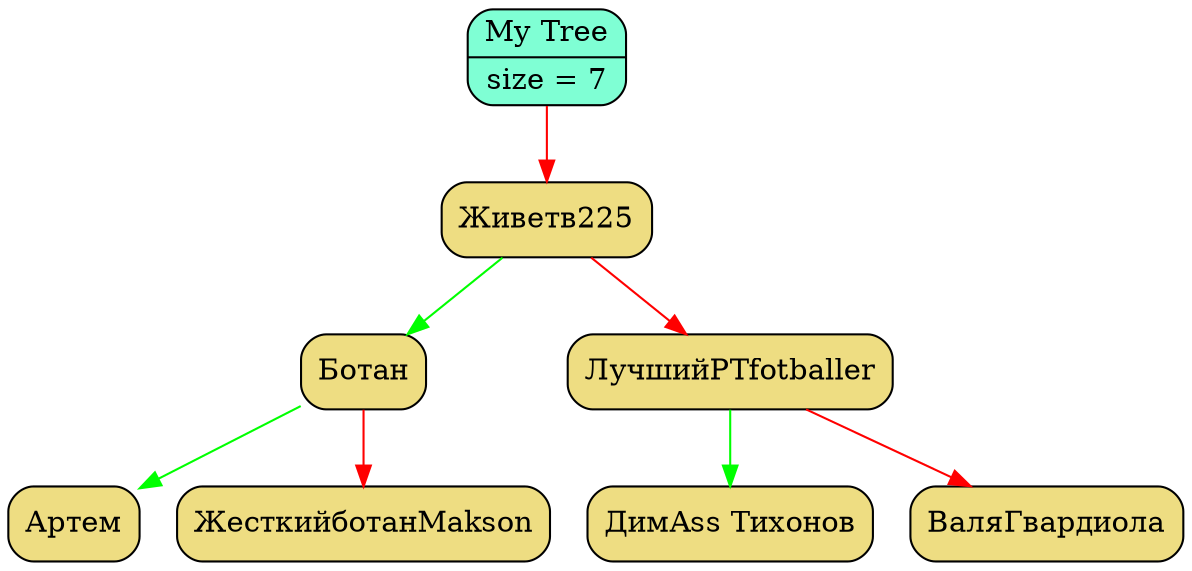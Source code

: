 digraph Tree
{
   rankdir = HR;
   node[fontsize=14];
   edge[color="black",fontcolor="blue",fontsize=12];
   tree[shape = Mrecord, style = filled, fillcolor = "aquamarine", label = "{My Tree | size = 7}"];
   "0x102900c10"[shape = Mrecord, style = filled, fillcolor = "lightgoldenrod",   label = " <value> Живет в 225"];
  "0x102900c10" -> "0x102900bd0" [color = "green"];
  "0x102900c10" -> "0x102900b10" [color = "red"];
   "0x102900bd0"[shape = Mrecord, style = filled, fillcolor = "lightgoldenrod",   label = " <value> Ботан"];
  "0x102900bd0" -> "0x102900b90" [color = "green"];
  "0x102900bd0" -> "0x102900b50" [color = "red"];
   "0x102900b90"[shape = Mrecord, style = filled, fillcolor = "lightgoldenrod",   label = " <value> Артем"];
   "0x102900b50"[shape = Mrecord, style = filled, fillcolor = "lightgoldenrod",   label = " <value> Жесткий ботан Makson"];
   "0x102900b10"[shape = Mrecord, style = filled, fillcolor = "lightgoldenrod",   label = " <value> Лучший РТ fotballer"];
  "0x102900b10" -> "0x102900ad0" [color = "green"];
  "0x102900b10" -> "0x102900a90" [color = "red"];
   "0x102900ad0"[shape = Mrecord, style = filled, fillcolor = "lightgoldenrod",   label = " <value> ДимAss Тихонов"];
   "0x102900a90"[shape = Mrecord, style = filled, fillcolor = "lightgoldenrod",   label = " <value> Валя Гвардиола"];
   tree -> "0x102900c10" [color = "red"];
}